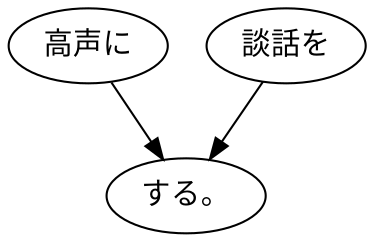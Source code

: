 digraph graph4731 {
	node0 [label="高声に"];
	node1 [label="談話を"];
	node2 [label="する。"];
	node0 -> node2;
	node1 -> node2;
}
